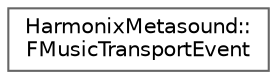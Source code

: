 digraph "Graphical Class Hierarchy"
{
 // INTERACTIVE_SVG=YES
 // LATEX_PDF_SIZE
  bgcolor="transparent";
  edge [fontname=Helvetica,fontsize=10,labelfontname=Helvetica,labelfontsize=10];
  node [fontname=Helvetica,fontsize=10,shape=box,height=0.2,width=0.4];
  rankdir="LR";
  Node0 [id="Node000000",label="HarmonixMetasound::\lFMusicTransportEvent",height=0.2,width=0.4,color="grey40", fillcolor="white", style="filled",URL="$dc/d6b/structHarmonixMetasound_1_1FMusicTransportEvent.html",tooltip=" "];
}
